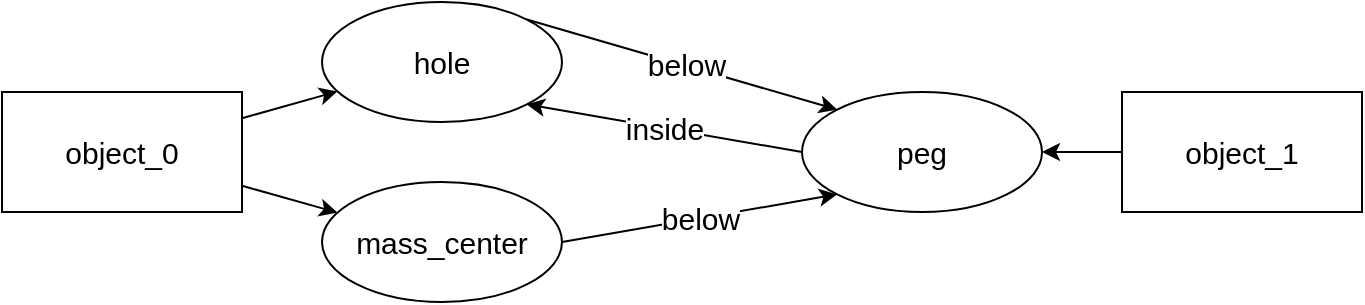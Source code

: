<mxfile version="17.2.1" type="device"><diagram id="Dl-ZFM0Ln3AODSFpGR-S" name="Page-1"><mxGraphModel dx="946" dy="672" grid="1" gridSize="10" guides="1" tooltips="1" connect="1" arrows="1" fold="1" page="1" pageScale="1" pageWidth="1169" pageHeight="827" math="0" shadow="0"><root><mxCell id="0"/><mxCell id="1" parent="0"/><mxCell id="NEloNLXYG4-0ROqV3xVX-7" style="rounded=0;orthogonalLoop=1;jettySize=auto;html=1;fontSize=15;spacing=2;" edge="1" parent="1" source="NqGQtF3z7S_qZ4IN4X11-1" target="NEloNLXYG4-0ROqV3xVX-2"><mxGeometry relative="1" as="geometry"/></mxCell><mxCell id="NEloNLXYG4-0ROqV3xVX-8" style="edgeStyle=none;rounded=0;orthogonalLoop=1;jettySize=auto;html=1;fontSize=15;spacing=2;" edge="1" parent="1" source="NqGQtF3z7S_qZ4IN4X11-1" target="NEloNLXYG4-0ROqV3xVX-3"><mxGeometry relative="1" as="geometry"/></mxCell><mxCell id="NqGQtF3z7S_qZ4IN4X11-1" value="object_0" style="rounded=0;whiteSpace=wrap;html=1;fontSize=15;spacing=2;" parent="1" vertex="1"><mxGeometry x="160" y="290" width="120" height="60" as="geometry"/></mxCell><mxCell id="NEloNLXYG4-0ROqV3xVX-9" style="edgeStyle=none;rounded=0;orthogonalLoop=1;jettySize=auto;html=1;fontSize=15;spacing=2;" edge="1" parent="1" source="NEloNLXYG4-0ROqV3xVX-1" target="NEloNLXYG4-0ROqV3xVX-5"><mxGeometry relative="1" as="geometry"/></mxCell><mxCell id="NEloNLXYG4-0ROqV3xVX-1" value="object_1" style="rounded=0;whiteSpace=wrap;html=1;fontSize=15;spacing=2;" vertex="1" parent="1"><mxGeometry x="720" y="290" width="120" height="60" as="geometry"/></mxCell><mxCell id="NEloNLXYG4-0ROqV3xVX-14" style="rounded=0;orthogonalLoop=1;jettySize=auto;html=1;exitX=1;exitY=0;exitDx=0;exitDy=0;entryX=0;entryY=0;entryDx=0;entryDy=0;fontSize=15;spacing=2;" edge="1" parent="1" source="NEloNLXYG4-0ROqV3xVX-2" target="NEloNLXYG4-0ROqV3xVX-5"><mxGeometry relative="1" as="geometry"/></mxCell><mxCell id="NEloNLXYG4-0ROqV3xVX-15" value="below" style="edgeLabel;html=1;align=center;verticalAlign=middle;resizable=0;points=[];fontSize=15;spacing=2;" vertex="1" connectable="0" parent="NEloNLXYG4-0ROqV3xVX-14"><mxGeometry x="0.023" y="1" relative="1" as="geometry"><mxPoint as="offset"/></mxGeometry></mxCell><mxCell id="NEloNLXYG4-0ROqV3xVX-2" value="hole" style="ellipse;whiteSpace=wrap;html=1;fontSize=15;spacing=2;" vertex="1" parent="1"><mxGeometry x="320" y="245" width="120" height="60" as="geometry"/></mxCell><mxCell id="NEloNLXYG4-0ROqV3xVX-11" value="below" style="edgeStyle=none;rounded=0;orthogonalLoop=1;jettySize=auto;html=1;entryX=0;entryY=1;entryDx=0;entryDy=0;exitX=1;exitY=0.5;exitDx=0;exitDy=0;fontSize=15;spacing=2;" edge="1" parent="1" source="NEloNLXYG4-0ROqV3xVX-3" target="NEloNLXYG4-0ROqV3xVX-5"><mxGeometry relative="1" as="geometry"/></mxCell><mxCell id="NEloNLXYG4-0ROqV3xVX-3" value="mass_center" style="ellipse;whiteSpace=wrap;html=1;fontSize=15;spacing=2;" vertex="1" parent="1"><mxGeometry x="320" y="335" width="120" height="60" as="geometry"/></mxCell><mxCell id="NEloNLXYG4-0ROqV3xVX-10" value="inside" style="edgeStyle=none;rounded=0;orthogonalLoop=1;jettySize=auto;html=1;entryX=1;entryY=1;entryDx=0;entryDy=0;exitX=0;exitY=0.5;exitDx=0;exitDy=0;fontSize=15;spacing=2;" edge="1" parent="1" source="NEloNLXYG4-0ROqV3xVX-5" target="NEloNLXYG4-0ROqV3xVX-2"><mxGeometry relative="1" as="geometry"/></mxCell><mxCell id="NEloNLXYG4-0ROqV3xVX-5" value="peg" style="ellipse;whiteSpace=wrap;html=1;fontSize=15;spacing=2;" vertex="1" parent="1"><mxGeometry x="560" y="290" width="120" height="60" as="geometry"/></mxCell></root></mxGraphModel></diagram></mxfile>